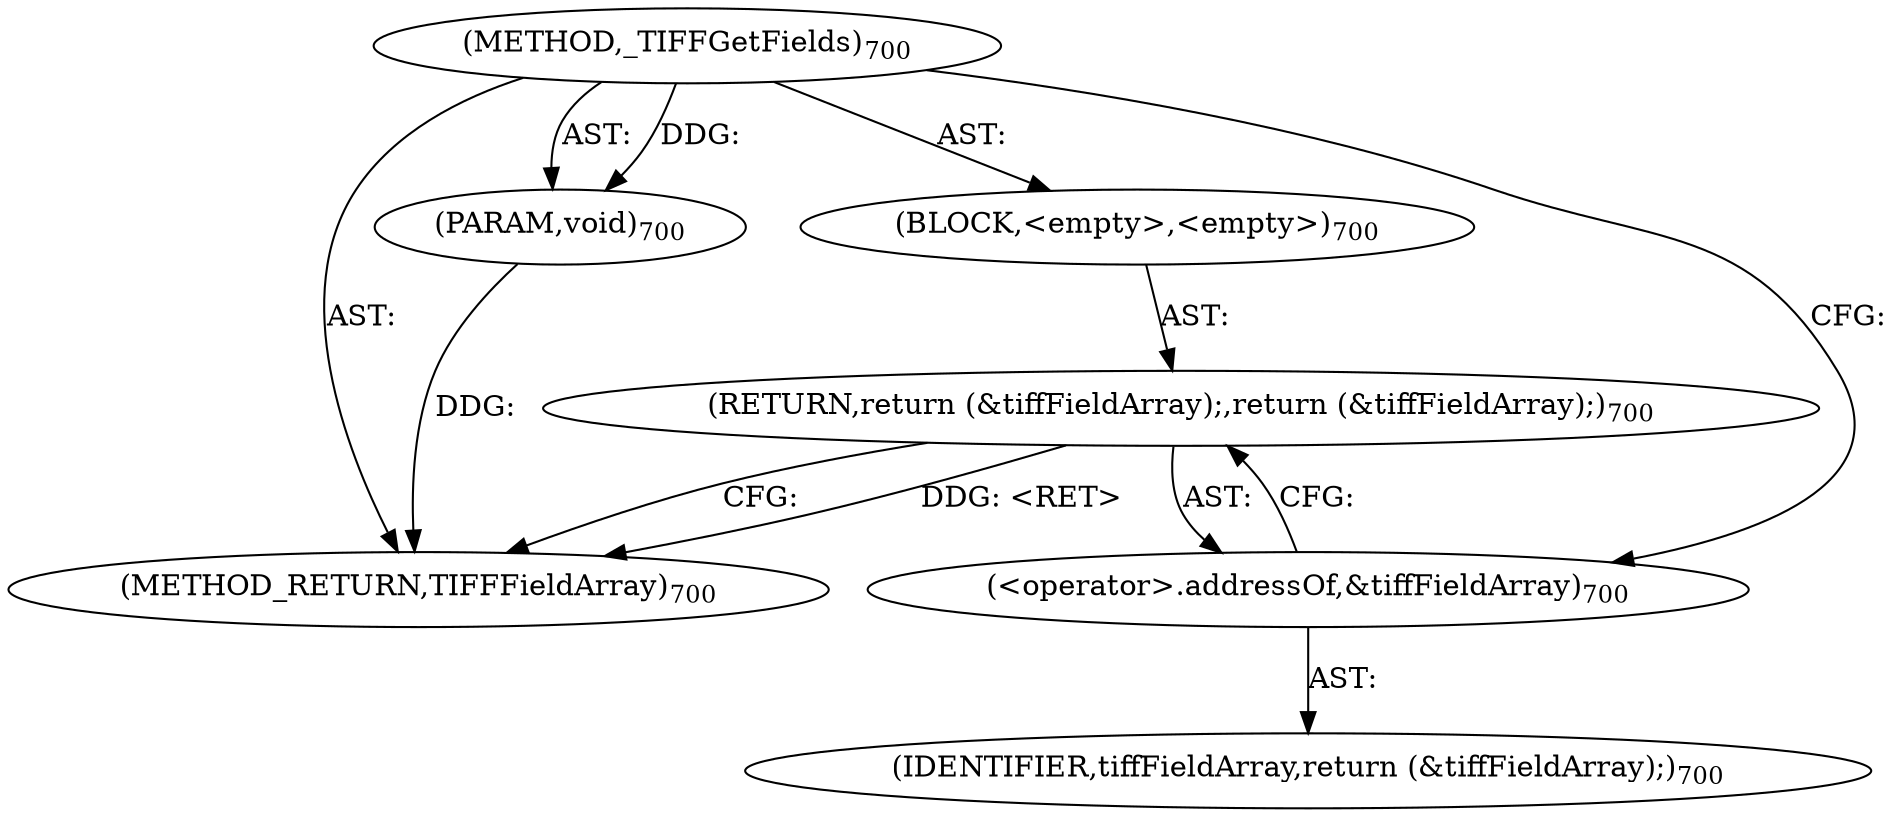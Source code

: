 digraph "_TIFFGetFields" {  
"26669" [label = <(METHOD,_TIFFGetFields)<SUB>700</SUB>> ]
"26670" [label = <(PARAM,void)<SUB>700</SUB>> ]
"26671" [label = <(BLOCK,&lt;empty&gt;,&lt;empty&gt;)<SUB>700</SUB>> ]
"26672" [label = <(RETURN,return (&amp;tiffFieldArray);,return (&amp;tiffFieldArray);)<SUB>700</SUB>> ]
"26673" [label = <(&lt;operator&gt;.addressOf,&amp;tiffFieldArray)<SUB>700</SUB>> ]
"26674" [label = <(IDENTIFIER,tiffFieldArray,return (&amp;tiffFieldArray);)<SUB>700</SUB>> ]
"26675" [label = <(METHOD_RETURN,TIFFFieldArray)<SUB>700</SUB>> ]
  "26669" -> "26670"  [ label = "AST: "] 
  "26669" -> "26671"  [ label = "AST: "] 
  "26669" -> "26675"  [ label = "AST: "] 
  "26671" -> "26672"  [ label = "AST: "] 
  "26672" -> "26673"  [ label = "AST: "] 
  "26673" -> "26674"  [ label = "AST: "] 
  "26672" -> "26675"  [ label = "CFG: "] 
  "26673" -> "26672"  [ label = "CFG: "] 
  "26669" -> "26673"  [ label = "CFG: "] 
  "26672" -> "26675"  [ label = "DDG: &lt;RET&gt;"] 
  "26670" -> "26675"  [ label = "DDG: "] 
  "26669" -> "26670"  [ label = "DDG: "] 
}
